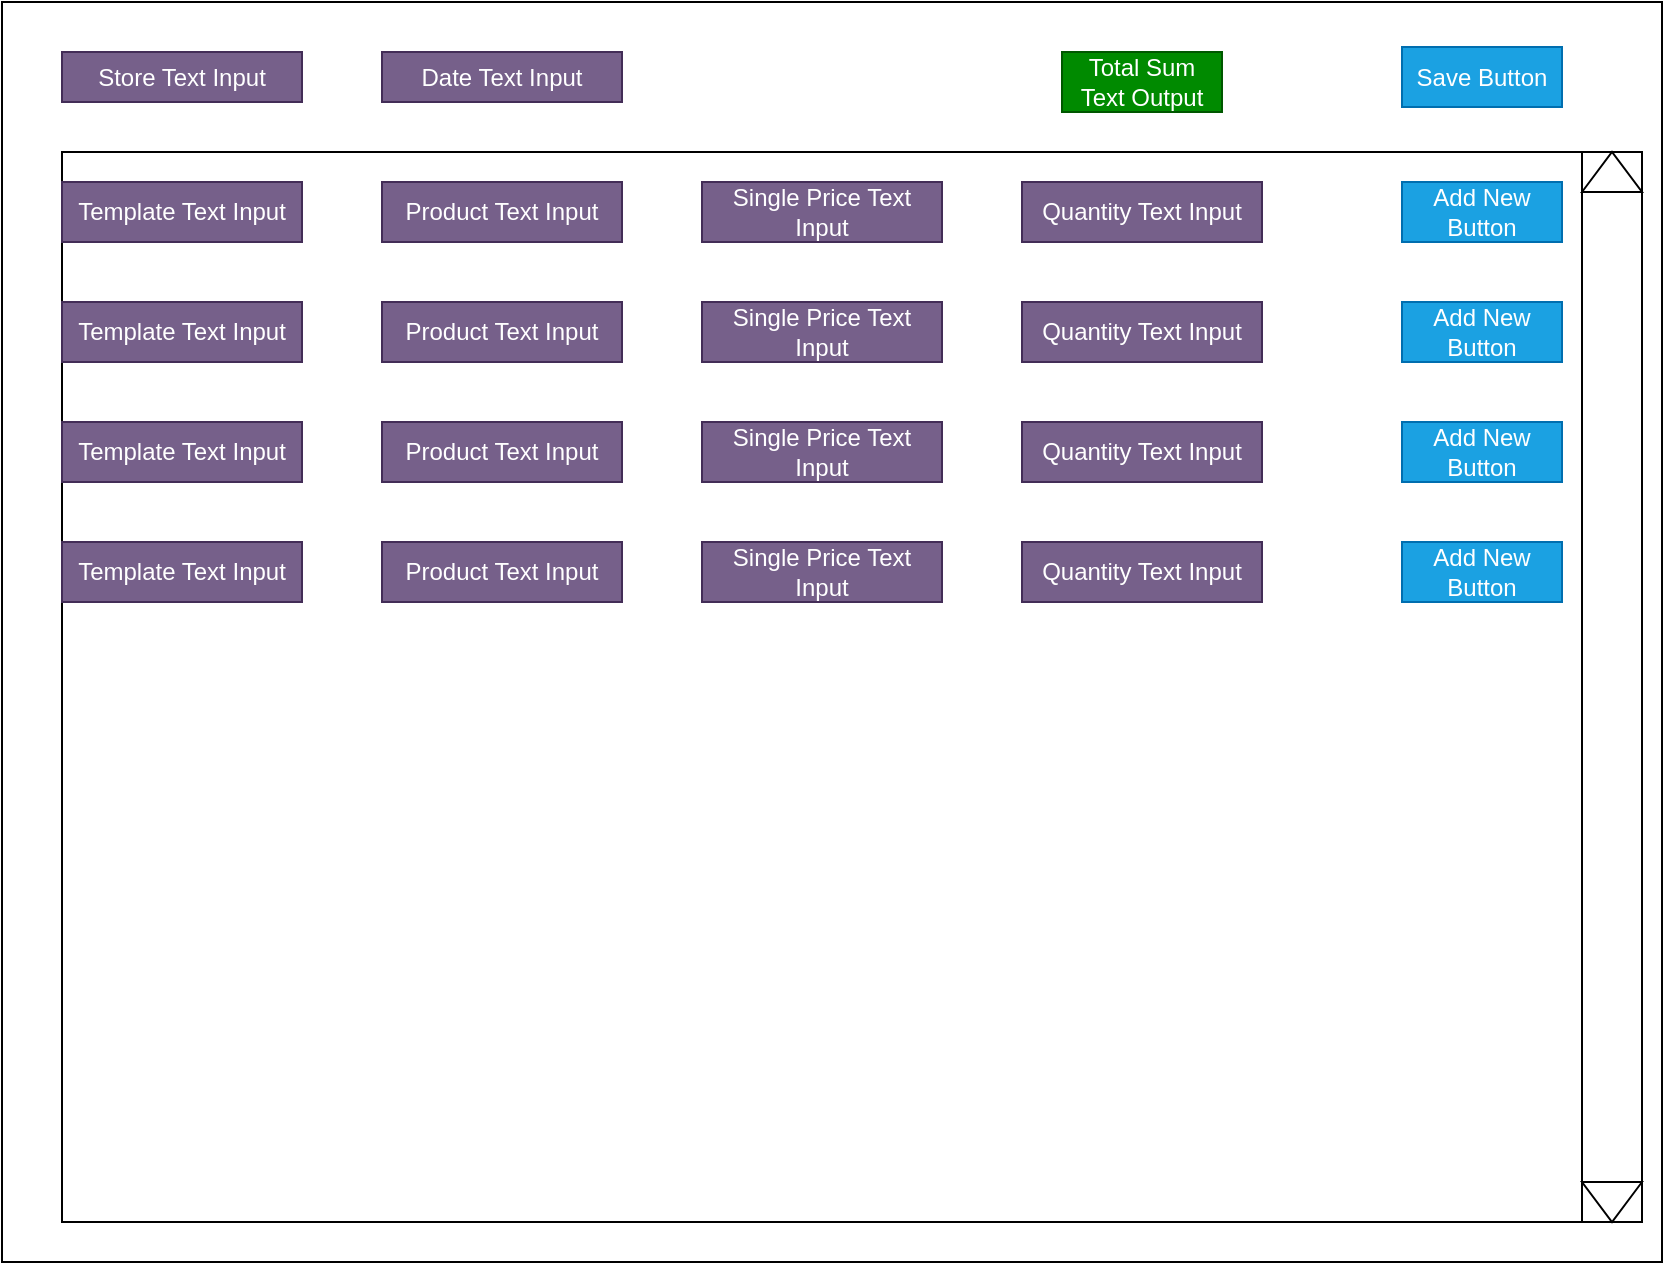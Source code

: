 <mxfile version="14.5.7" type="device"><diagram id="QWPTvZnrTN3sMrhttxvX" name="Page-1"><mxGraphModel dx="572" dy="763" grid="1" gridSize="10" guides="1" tooltips="1" connect="1" arrows="1" fold="1" page="1" pageScale="1" pageWidth="850" pageHeight="1100" math="0" shadow="0"><root><mxCell id="0"/><mxCell id="1" parent="0"/><mxCell id="t6sgbBGzSBJmwv69FLfg-1" value="" style="rounded=0;whiteSpace=wrap;html=1;" vertex="1" parent="1"><mxGeometry x="850" width="830" height="630" as="geometry"/></mxCell><mxCell id="t6sgbBGzSBJmwv69FLfg-28" value="" style="rounded=0;whiteSpace=wrap;html=1;" vertex="1" parent="1"><mxGeometry x="880" y="75" width="790" height="535" as="geometry"/></mxCell><mxCell id="t6sgbBGzSBJmwv69FLfg-3" value="Save Button" style="rounded=0;whiteSpace=wrap;html=1;fillColor=#1ba1e2;strokeColor=#006EAF;fontColor=#ffffff;" vertex="1" parent="1"><mxGeometry x="1550" y="22.5" width="80" height="30" as="geometry"/></mxCell><mxCell id="t6sgbBGzSBJmwv69FLfg-5" value="Store Text Input" style="whiteSpace=wrap;html=1;fillColor=#76608a;strokeColor=#432D57;fontColor=#ffffff;" vertex="1" parent="1"><mxGeometry x="880" y="25" width="120" height="25" as="geometry"/></mxCell><mxCell id="t6sgbBGzSBJmwv69FLfg-6" value="Date Text Input" style="whiteSpace=wrap;html=1;fillColor=#76608a;strokeColor=#432D57;fontColor=#ffffff;" vertex="1" parent="1"><mxGeometry x="1040" y="25" width="120" height="25" as="geometry"/></mxCell><mxCell id="t6sgbBGzSBJmwv69FLfg-7" value="Template Text Input" style="whiteSpace=wrap;html=1;fillColor=#76608a;strokeColor=#432D57;fontColor=#ffffff;" vertex="1" parent="1"><mxGeometry x="880" y="90" width="120" height="30" as="geometry"/></mxCell><mxCell id="t6sgbBGzSBJmwv69FLfg-8" value="Product Text Input" style="whiteSpace=wrap;html=1;fillColor=#76608a;strokeColor=#432D57;fontColor=#ffffff;" vertex="1" parent="1"><mxGeometry x="1040" y="90" width="120" height="30" as="geometry"/></mxCell><mxCell id="t6sgbBGzSBJmwv69FLfg-9" value="Single Price Text Input" style="whiteSpace=wrap;html=1;fillColor=#76608a;strokeColor=#432D57;fontColor=#ffffff;" vertex="1" parent="1"><mxGeometry x="1200" y="90" width="120" height="30" as="geometry"/></mxCell><mxCell id="t6sgbBGzSBJmwv69FLfg-10" value="Quantity Text Input" style="whiteSpace=wrap;html=1;fillColor=#76608a;strokeColor=#432D57;fontColor=#ffffff;" vertex="1" parent="1"><mxGeometry x="1360" y="90" width="120" height="30" as="geometry"/></mxCell><mxCell id="t6sgbBGzSBJmwv69FLfg-11" value="Add New Button" style="rounded=0;whiteSpace=wrap;html=1;fillColor=#1ba1e2;strokeColor=#006EAF;fontColor=#ffffff;" vertex="1" parent="1"><mxGeometry x="1550" y="90" width="80" height="30" as="geometry"/></mxCell><mxCell id="t6sgbBGzSBJmwv69FLfg-12" value="Template Text Input" style="whiteSpace=wrap;html=1;fillColor=#76608a;strokeColor=#432D57;fontColor=#ffffff;" vertex="1" parent="1"><mxGeometry x="880" y="150" width="120" height="30" as="geometry"/></mxCell><mxCell id="t6sgbBGzSBJmwv69FLfg-13" value="Product Text Input" style="whiteSpace=wrap;html=1;fillColor=#76608a;strokeColor=#432D57;fontColor=#ffffff;" vertex="1" parent="1"><mxGeometry x="1040" y="150" width="120" height="30" as="geometry"/></mxCell><mxCell id="t6sgbBGzSBJmwv69FLfg-14" value="Single Price Text Input" style="whiteSpace=wrap;html=1;fillColor=#76608a;strokeColor=#432D57;fontColor=#ffffff;" vertex="1" parent="1"><mxGeometry x="1200" y="150" width="120" height="30" as="geometry"/></mxCell><mxCell id="t6sgbBGzSBJmwv69FLfg-15" value="Quantity Text Input" style="whiteSpace=wrap;html=1;fillColor=#76608a;strokeColor=#432D57;fontColor=#ffffff;" vertex="1" parent="1"><mxGeometry x="1360" y="150" width="120" height="30" as="geometry"/></mxCell><mxCell id="t6sgbBGzSBJmwv69FLfg-16" value="Add New Button" style="rounded=0;whiteSpace=wrap;html=1;fillColor=#1ba1e2;strokeColor=#006EAF;fontColor=#ffffff;" vertex="1" parent="1"><mxGeometry x="1550" y="150" width="80" height="30" as="geometry"/></mxCell><mxCell id="t6sgbBGzSBJmwv69FLfg-17" value="Template Text Input" style="whiteSpace=wrap;html=1;fillColor=#76608a;strokeColor=#432D57;fontColor=#ffffff;" vertex="1" parent="1"><mxGeometry x="880" y="210" width="120" height="30" as="geometry"/></mxCell><mxCell id="t6sgbBGzSBJmwv69FLfg-18" value="Product Text Input" style="whiteSpace=wrap;html=1;fillColor=#76608a;strokeColor=#432D57;fontColor=#ffffff;" vertex="1" parent="1"><mxGeometry x="1040" y="210" width="120" height="30" as="geometry"/></mxCell><mxCell id="t6sgbBGzSBJmwv69FLfg-19" value="Single Price Text Input" style="whiteSpace=wrap;html=1;fillColor=#76608a;strokeColor=#432D57;fontColor=#ffffff;" vertex="1" parent="1"><mxGeometry x="1200" y="210" width="120" height="30" as="geometry"/></mxCell><mxCell id="t6sgbBGzSBJmwv69FLfg-20" value="Quantity Text Input" style="whiteSpace=wrap;html=1;fillColor=#76608a;strokeColor=#432D57;fontColor=#ffffff;" vertex="1" parent="1"><mxGeometry x="1360" y="210" width="120" height="30" as="geometry"/></mxCell><mxCell id="t6sgbBGzSBJmwv69FLfg-21" value="Add New Button" style="rounded=0;whiteSpace=wrap;html=1;fillColor=#1ba1e2;strokeColor=#006EAF;fontColor=#ffffff;" vertex="1" parent="1"><mxGeometry x="1550" y="210" width="80" height="30" as="geometry"/></mxCell><mxCell id="t6sgbBGzSBJmwv69FLfg-22" value="Template Text Input" style="whiteSpace=wrap;html=1;fillColor=#76608a;strokeColor=#432D57;fontColor=#ffffff;" vertex="1" parent="1"><mxGeometry x="880" y="270" width="120" height="30" as="geometry"/></mxCell><mxCell id="t6sgbBGzSBJmwv69FLfg-23" value="Product Text Input" style="whiteSpace=wrap;html=1;fillColor=#76608a;strokeColor=#432D57;fontColor=#ffffff;" vertex="1" parent="1"><mxGeometry x="1040" y="270" width="120" height="30" as="geometry"/></mxCell><mxCell id="t6sgbBGzSBJmwv69FLfg-24" value="Single Price Text Input" style="whiteSpace=wrap;html=1;fillColor=#76608a;strokeColor=#432D57;fontColor=#ffffff;" vertex="1" parent="1"><mxGeometry x="1200" y="270" width="120" height="30" as="geometry"/></mxCell><mxCell id="t6sgbBGzSBJmwv69FLfg-25" value="Quantity Text Input" style="whiteSpace=wrap;html=1;fillColor=#76608a;strokeColor=#432D57;fontColor=#ffffff;" vertex="1" parent="1"><mxGeometry x="1360" y="270" width="120" height="30" as="geometry"/></mxCell><mxCell id="t6sgbBGzSBJmwv69FLfg-26" value="Add New Button" style="rounded=0;whiteSpace=wrap;html=1;fillColor=#1ba1e2;strokeColor=#006EAF;fontColor=#ffffff;" vertex="1" parent="1"><mxGeometry x="1550" y="270" width="80" height="30" as="geometry"/></mxCell><mxCell id="t6sgbBGzSBJmwv69FLfg-27" value="Total Sum Text Output" style="rounded=0;whiteSpace=wrap;html=1;fillColor=#008a00;strokeColor=#005700;fontColor=#ffffff;" vertex="1" parent="1"><mxGeometry x="1380" y="25" width="80" height="30" as="geometry"/></mxCell><mxCell id="t6sgbBGzSBJmwv69FLfg-29" value="" style="rounded=0;whiteSpace=wrap;html=1;" vertex="1" parent="1"><mxGeometry x="1640" y="75" width="30" height="535" as="geometry"/></mxCell><mxCell id="t6sgbBGzSBJmwv69FLfg-30" value="" style="triangle;whiteSpace=wrap;html=1;rotation=-90;" vertex="1" parent="1"><mxGeometry x="1645" y="70" width="20" height="30" as="geometry"/></mxCell><mxCell id="t6sgbBGzSBJmwv69FLfg-31" value="" style="triangle;whiteSpace=wrap;html=1;rotation=90;" vertex="1" parent="1"><mxGeometry x="1645" y="585" width="20" height="30" as="geometry"/></mxCell></root></mxGraphModel></diagram></mxfile>